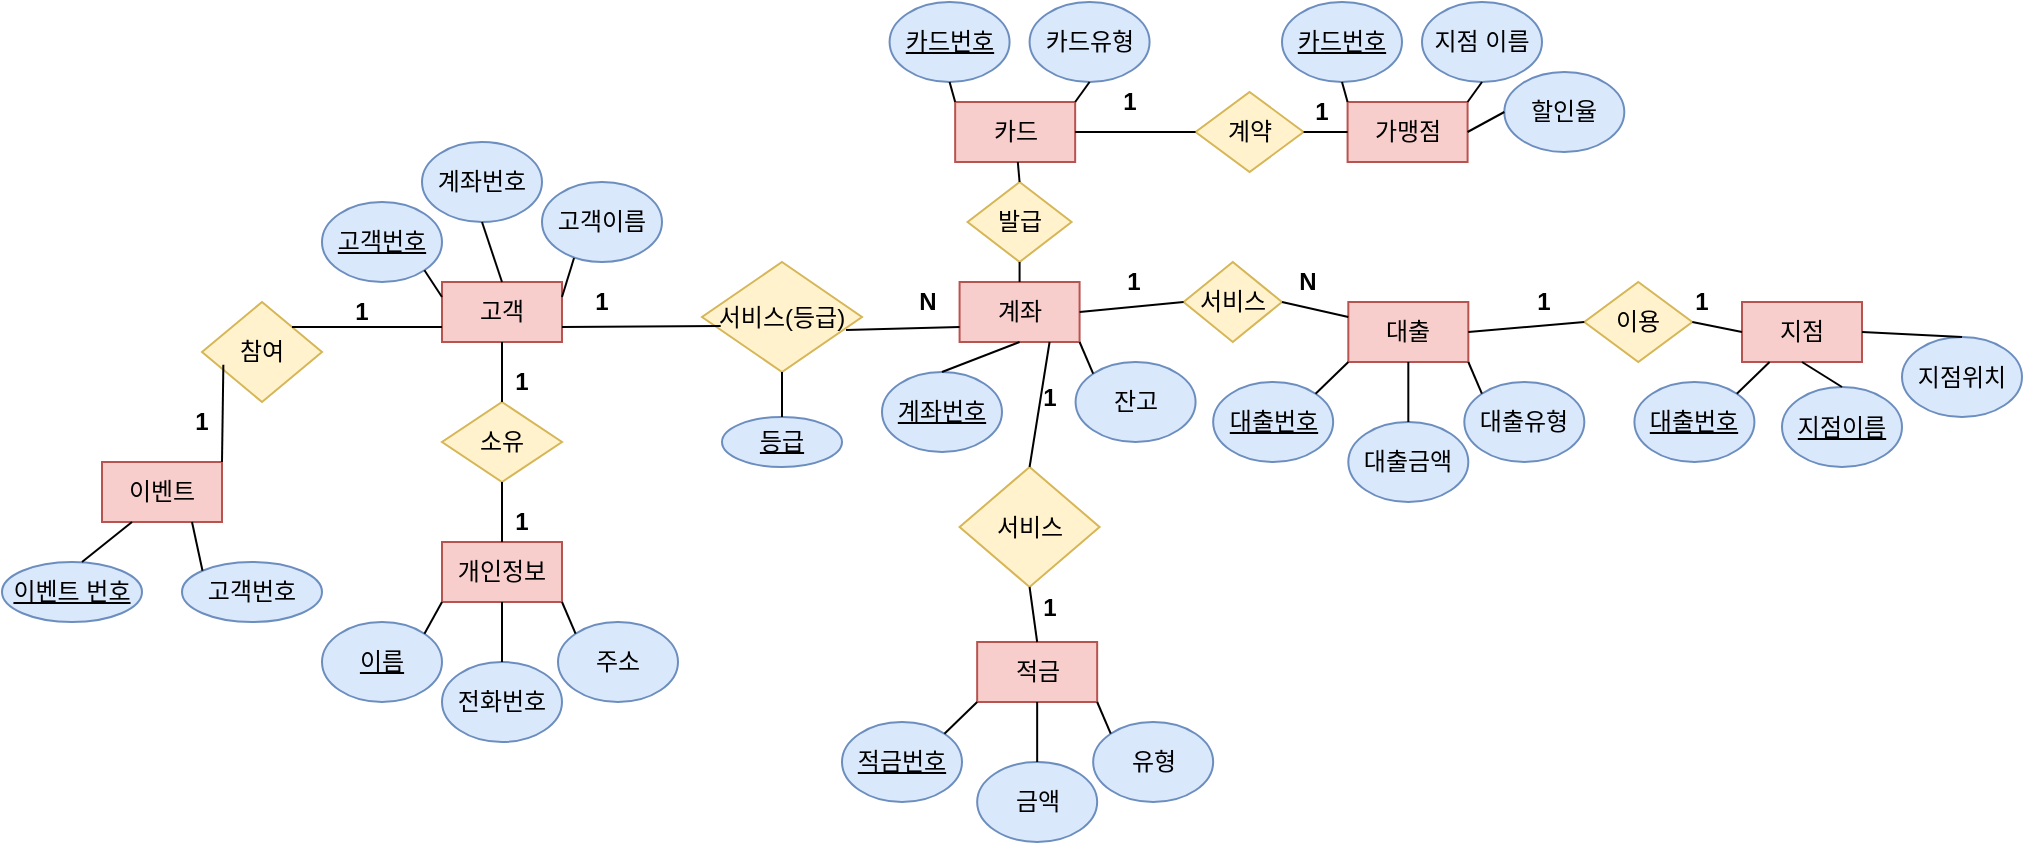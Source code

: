 <mxfile version="13.11.0" type="device"><diagram id="8YEZJ08GaJ_d-nWeHwc1" name="Page-1"><mxGraphModel dx="1185" dy="469" grid="1" gridSize="10" guides="1" tooltips="1" connect="1" arrows="1" fold="1" page="1" pageScale="1" pageWidth="827" pageHeight="1169" math="0" shadow="0"><root><mxCell id="0"/><mxCell id="1" parent="0"/><mxCell id="sb_V1sinZNopQgRd-DUg-1" value="고객" style="rounded=0;whiteSpace=wrap;html=1;fillColor=#f8cecc;strokeColor=#b85450;" parent="1" vertex="1"><mxGeometry x="250" y="150" width="60" height="30" as="geometry"/></mxCell><mxCell id="sb_V1sinZNopQgRd-DUg-2" value="고객번호" style="ellipse;whiteSpace=wrap;html=1;fillColor=#dae8fc;strokeColor=#6c8ebf;fontStyle=4" parent="1" vertex="1"><mxGeometry x="190" y="110" width="60" height="40" as="geometry"/></mxCell><mxCell id="sb_V1sinZNopQgRd-DUg-3" value="계좌번호" style="ellipse;whiteSpace=wrap;html=1;fillColor=#dae8fc;strokeColor=#6c8ebf;" parent="1" vertex="1"><mxGeometry x="240" y="80" width="60" height="40" as="geometry"/></mxCell><mxCell id="sb_V1sinZNopQgRd-DUg-4" value="고객이름" style="ellipse;whiteSpace=wrap;html=1;fillColor=#dae8fc;strokeColor=#6c8ebf;" parent="1" vertex="1"><mxGeometry x="300" y="100" width="60" height="40" as="geometry"/></mxCell><mxCell id="sb_V1sinZNopQgRd-DUg-5" value="" style="endArrow=none;html=1;entryX=1;entryY=1;entryDx=0;entryDy=0;exitX=0;exitY=0.25;exitDx=0;exitDy=0;" parent="1" source="sb_V1sinZNopQgRd-DUg-1" target="sb_V1sinZNopQgRd-DUg-2" edge="1"><mxGeometry width="50" height="50" relative="1" as="geometry"><mxPoint x="210" y="240" as="sourcePoint"/><mxPoint x="260" y="190" as="targetPoint"/></mxGeometry></mxCell><mxCell id="sb_V1sinZNopQgRd-DUg-6" value="" style="endArrow=none;html=1;entryX=0.5;entryY=1;entryDx=0;entryDy=0;exitX=0.5;exitY=0;exitDx=0;exitDy=0;" parent="1" source="sb_V1sinZNopQgRd-DUg-1" target="sb_V1sinZNopQgRd-DUg-3" edge="1"><mxGeometry width="50" height="50" relative="1" as="geometry"><mxPoint x="240" y="180" as="sourcePoint"/><mxPoint x="290" y="130" as="targetPoint"/></mxGeometry></mxCell><mxCell id="sb_V1sinZNopQgRd-DUg-7" value="" style="endArrow=none;html=1;entryX=0.267;entryY=0.95;entryDx=0;entryDy=0;entryPerimeter=0;exitX=1;exitY=0.25;exitDx=0;exitDy=0;" parent="1" source="sb_V1sinZNopQgRd-DUg-1" target="sb_V1sinZNopQgRd-DUg-4" edge="1"><mxGeometry width="50" height="50" relative="1" as="geometry"><mxPoint x="260" y="260" as="sourcePoint"/><mxPoint x="310" y="210" as="targetPoint"/></mxGeometry></mxCell><mxCell id="sb_V1sinZNopQgRd-DUg-8" value="이벤트" style="rounded=0;whiteSpace=wrap;html=1;fillColor=#f8cecc;strokeColor=#b85450;" parent="1" vertex="1"><mxGeometry x="80" y="240" width="60" height="30" as="geometry"/></mxCell><mxCell id="sb_V1sinZNopQgRd-DUg-9" value="이벤트 번호" style="ellipse;whiteSpace=wrap;html=1;fillColor=#dae8fc;strokeColor=#6c8ebf;fontStyle=4" parent="1" vertex="1"><mxGeometry x="30" y="290" width="70" height="30" as="geometry"/></mxCell><mxCell id="sb_V1sinZNopQgRd-DUg-10" value="고객번호" style="ellipse;whiteSpace=wrap;html=1;fillColor=#dae8fc;strokeColor=#6c8ebf;" parent="1" vertex="1"><mxGeometry x="120" y="290" width="70" height="30" as="geometry"/></mxCell><mxCell id="sb_V1sinZNopQgRd-DUg-11" value="" style="endArrow=none;html=1;entryX=0.25;entryY=1;entryDx=0;entryDy=0;" parent="1" target="sb_V1sinZNopQgRd-DUg-8" edge="1"><mxGeometry width="50" height="50" relative="1" as="geometry"><mxPoint x="70" y="290" as="sourcePoint"/><mxPoint x="120" y="240" as="targetPoint"/></mxGeometry></mxCell><mxCell id="sb_V1sinZNopQgRd-DUg-12" value="" style="endArrow=none;html=1;entryX=0.75;entryY=1;entryDx=0;entryDy=0;exitX=0;exitY=0;exitDx=0;exitDy=0;" parent="1" source="sb_V1sinZNopQgRd-DUg-10" target="sb_V1sinZNopQgRd-DUg-8" edge="1"><mxGeometry width="50" height="50" relative="1" as="geometry"><mxPoint x="50" y="420" as="sourcePoint"/><mxPoint x="100" y="370" as="targetPoint"/></mxGeometry></mxCell><mxCell id="sb_V1sinZNopQgRd-DUg-13" value="참여" style="rhombus;whiteSpace=wrap;html=1;fillColor=#fff2cc;strokeColor=#d6b656;" parent="1" vertex="1"><mxGeometry x="130" y="160" width="60" height="50" as="geometry"/></mxCell><mxCell id="sb_V1sinZNopQgRd-DUg-14" value="" style="endArrow=none;html=1;entryX=0;entryY=0.75;entryDx=0;entryDy=0;exitX=1;exitY=0;exitDx=0;exitDy=0;" parent="1" source="sb_V1sinZNopQgRd-DUg-13" target="sb_V1sinZNopQgRd-DUg-1" edge="1"><mxGeometry width="50" height="50" relative="1" as="geometry"><mxPoint x="210" y="280" as="sourcePoint"/><mxPoint x="260" y="230" as="targetPoint"/></mxGeometry></mxCell><mxCell id="sb_V1sinZNopQgRd-DUg-15" value="" style="endArrow=none;html=1;exitX=1;exitY=0;exitDx=0;exitDy=0;entryX=0.178;entryY=0.627;entryDx=0;entryDy=0;entryPerimeter=0;" parent="1" source="sb_V1sinZNopQgRd-DUg-8" target="sb_V1sinZNopQgRd-DUg-13" edge="1"><mxGeometry width="50" height="50" relative="1" as="geometry"><mxPoint x="90" y="240" as="sourcePoint"/><mxPoint x="140" y="200" as="targetPoint"/></mxGeometry></mxCell><mxCell id="sb_V1sinZNopQgRd-DUg-16" value="소유" style="rhombus;whiteSpace=wrap;html=1;fillColor=#fff2cc;strokeColor=#d6b656;" parent="1" vertex="1"><mxGeometry x="250" y="210" width="60" height="40" as="geometry"/></mxCell><mxCell id="sb_V1sinZNopQgRd-DUg-17" value="" style="endArrow=none;html=1;exitX=0.5;exitY=0;exitDx=0;exitDy=0;" parent="1" source="sb_V1sinZNopQgRd-DUg-16" edge="1"><mxGeometry width="50" height="50" relative="1" as="geometry"><mxPoint x="230" y="230" as="sourcePoint"/><mxPoint x="280" y="180" as="targetPoint"/></mxGeometry></mxCell><mxCell id="sb_V1sinZNopQgRd-DUg-18" value="개인정보" style="rounded=0;whiteSpace=wrap;html=1;fillColor=#f8cecc;strokeColor=#b85450;" parent="1" vertex="1"><mxGeometry x="250" y="280" width="60" height="30" as="geometry"/></mxCell><mxCell id="sb_V1sinZNopQgRd-DUg-19" value="" style="endArrow=none;html=1;entryX=0.5;entryY=1;entryDx=0;entryDy=0;exitX=0.5;exitY=0;exitDx=0;exitDy=0;" parent="1" source="sb_V1sinZNopQgRd-DUg-18" target="sb_V1sinZNopQgRd-DUg-16" edge="1"><mxGeometry width="50" height="50" relative="1" as="geometry"><mxPoint x="350" y="320" as="sourcePoint"/><mxPoint x="400" y="270" as="targetPoint"/></mxGeometry></mxCell><mxCell id="sb_V1sinZNopQgRd-DUg-20" value="이름" style="ellipse;whiteSpace=wrap;html=1;fillColor=#dae8fc;strokeColor=#6c8ebf;fontStyle=4" parent="1" vertex="1"><mxGeometry x="190" y="320" width="60" height="40" as="geometry"/></mxCell><mxCell id="sb_V1sinZNopQgRd-DUg-21" value="전화번호" style="ellipse;whiteSpace=wrap;html=1;fillColor=#dae8fc;strokeColor=#6c8ebf;" parent="1" vertex="1"><mxGeometry x="250" y="340" width="60" height="40" as="geometry"/></mxCell><mxCell id="sb_V1sinZNopQgRd-DUg-22" value="주소" style="ellipse;whiteSpace=wrap;html=1;fillColor=#dae8fc;strokeColor=#6c8ebf;" parent="1" vertex="1"><mxGeometry x="308" y="320" width="60" height="40" as="geometry"/></mxCell><mxCell id="sb_V1sinZNopQgRd-DUg-23" value="" style="endArrow=none;html=1;entryX=0;entryY=1;entryDx=0;entryDy=0;exitX=1;exitY=0;exitDx=0;exitDy=0;" parent="1" source="sb_V1sinZNopQgRd-DUg-20" target="sb_V1sinZNopQgRd-DUg-18" edge="1"><mxGeometry width="50" height="50" relative="1" as="geometry"><mxPoint x="190" y="410" as="sourcePoint"/><mxPoint x="240" y="360" as="targetPoint"/></mxGeometry></mxCell><mxCell id="sb_V1sinZNopQgRd-DUg-24" value="" style="endArrow=none;html=1;entryX=0.5;entryY=1;entryDx=0;entryDy=0;exitX=0.5;exitY=0;exitDx=0;exitDy=0;" parent="1" source="sb_V1sinZNopQgRd-DUg-21" target="sb_V1sinZNopQgRd-DUg-18" edge="1"><mxGeometry width="50" height="50" relative="1" as="geometry"><mxPoint x="210" y="390" as="sourcePoint"/><mxPoint x="260" y="340" as="targetPoint"/></mxGeometry></mxCell><mxCell id="sb_V1sinZNopQgRd-DUg-25" value="" style="endArrow=none;html=1;entryX=1;entryY=1;entryDx=0;entryDy=0;exitX=0;exitY=0;exitDx=0;exitDy=0;" parent="1" source="sb_V1sinZNopQgRd-DUg-22" target="sb_V1sinZNopQgRd-DUg-18" edge="1"><mxGeometry width="50" height="50" relative="1" as="geometry"><mxPoint x="380" y="440" as="sourcePoint"/><mxPoint x="430" y="390" as="targetPoint"/></mxGeometry></mxCell><mxCell id="sb_V1sinZNopQgRd-DUg-26" value="서비스(등급)" style="rhombus;whiteSpace=wrap;html=1;fillColor=#fff2cc;strokeColor=#d6b656;" parent="1" vertex="1"><mxGeometry x="380" y="140" width="80" height="55" as="geometry"/></mxCell><mxCell id="sb_V1sinZNopQgRd-DUg-27" value="등급" style="ellipse;whiteSpace=wrap;html=1;fillColor=#dae8fc;strokeColor=#6c8ebf;fontStyle=4" parent="1" vertex="1"><mxGeometry x="390" y="217.5" width="60" height="25" as="geometry"/></mxCell><mxCell id="sb_V1sinZNopQgRd-DUg-28" value="" style="endArrow=none;html=1;exitX=1;exitY=0.75;exitDx=0;exitDy=0;entryX=0.117;entryY=0.582;entryDx=0;entryDy=0;entryPerimeter=0;" parent="1" source="sb_V1sinZNopQgRd-DUg-1" target="sb_V1sinZNopQgRd-DUg-26" edge="1"><mxGeometry width="50" height="50" relative="1" as="geometry"><mxPoint x="350" y="200" as="sourcePoint"/><mxPoint x="400" y="150" as="targetPoint"/></mxGeometry></mxCell><mxCell id="sb_V1sinZNopQgRd-DUg-29" value="" style="endArrow=none;html=1;entryX=0.5;entryY=1;entryDx=0;entryDy=0;exitX=0.5;exitY=0;exitDx=0;exitDy=0;" parent="1" source="sb_V1sinZNopQgRd-DUg-27" target="sb_V1sinZNopQgRd-DUg-26" edge="1"><mxGeometry width="50" height="50" relative="1" as="geometry"><mxPoint x="460" y="350" as="sourcePoint"/><mxPoint x="510" y="300" as="targetPoint"/></mxGeometry></mxCell><mxCell id="sb_V1sinZNopQgRd-DUg-30" value="계좌" style="rounded=0;whiteSpace=wrap;html=1;fillColor=#f8cecc;strokeColor=#b85450;" parent="1" vertex="1"><mxGeometry x="508.79" y="150" width="60" height="30" as="geometry"/></mxCell><mxCell id="sb_V1sinZNopQgRd-DUg-31" value="계좌번호" style="ellipse;whiteSpace=wrap;html=1;fillColor=#dae8fc;strokeColor=#6c8ebf;fontStyle=4" parent="1" vertex="1"><mxGeometry x="470.0" y="195" width="60" height="40" as="geometry"/></mxCell><mxCell id="sb_V1sinZNopQgRd-DUg-32" value="잔고" style="ellipse;whiteSpace=wrap;html=1;fillColor=#dae8fc;strokeColor=#6c8ebf;" parent="1" vertex="1"><mxGeometry x="566.79" y="190" width="60" height="40" as="geometry"/></mxCell><mxCell id="sb_V1sinZNopQgRd-DUg-33" value="" style="endArrow=none;html=1;entryX=0;entryY=0.75;entryDx=0;entryDy=0;exitX=0.9;exitY=0.618;exitDx=0;exitDy=0;exitPerimeter=0;" parent="1" source="sb_V1sinZNopQgRd-DUg-26" target="sb_V1sinZNopQgRd-DUg-30" edge="1"><mxGeometry width="50" height="50" relative="1" as="geometry"><mxPoint x="500.003" y="195.858" as="sourcePoint"/><mxPoint x="498.79" y="230" as="targetPoint"/></mxGeometry></mxCell><mxCell id="sb_V1sinZNopQgRd-DUg-34" value="" style="endArrow=none;html=1;entryX=0.5;entryY=1;entryDx=0;entryDy=0;exitX=0.5;exitY=0;exitDx=0;exitDy=0;" parent="1" source="sb_V1sinZNopQgRd-DUg-31" target="sb_V1sinZNopQgRd-DUg-30" edge="1"><mxGeometry width="50" height="50" relative="1" as="geometry"><mxPoint x="468.79" y="260" as="sourcePoint"/><mxPoint x="518.79" y="210" as="targetPoint"/></mxGeometry></mxCell><mxCell id="sb_V1sinZNopQgRd-DUg-35" value="" style="endArrow=none;html=1;entryX=1;entryY=1;entryDx=0;entryDy=0;exitX=0;exitY=0;exitDx=0;exitDy=0;" parent="1" source="sb_V1sinZNopQgRd-DUg-32" target="sb_V1sinZNopQgRd-DUg-30" edge="1"><mxGeometry width="50" height="50" relative="1" as="geometry"><mxPoint x="638.79" y="310" as="sourcePoint"/><mxPoint x="688.79" y="260" as="targetPoint"/></mxGeometry></mxCell><mxCell id="sb_V1sinZNopQgRd-DUg-36" value="서비스" style="rhombus;whiteSpace=wrap;html=1;fillColor=#fff2cc;strokeColor=#d6b656;" parent="1" vertex="1"><mxGeometry x="508.79" y="242.5" width="70" height="60" as="geometry"/></mxCell><mxCell id="sb_V1sinZNopQgRd-DUg-37" value="" style="endArrow=none;html=1;entryX=0.75;entryY=1;entryDx=0;entryDy=0;exitX=0.5;exitY=0;exitDx=0;exitDy=0;" parent="1" source="sb_V1sinZNopQgRd-DUg-36" target="sb_V1sinZNopQgRd-DUg-30" edge="1"><mxGeometry width="50" height="50" relative="1" as="geometry"><mxPoint x="440" y="380" as="sourcePoint"/><mxPoint x="490" y="330" as="targetPoint"/></mxGeometry></mxCell><mxCell id="sb_V1sinZNopQgRd-DUg-38" value="적금" style="rounded=0;whiteSpace=wrap;html=1;fillColor=#f8cecc;strokeColor=#b85450;" parent="1" vertex="1"><mxGeometry x="517.58" y="330" width="60" height="30" as="geometry"/></mxCell><mxCell id="sb_V1sinZNopQgRd-DUg-39" value="금액" style="ellipse;whiteSpace=wrap;html=1;fillColor=#dae8fc;strokeColor=#6c8ebf;" parent="1" vertex="1"><mxGeometry x="517.58" y="390" width="60" height="40" as="geometry"/></mxCell><mxCell id="sb_V1sinZNopQgRd-DUg-40" value="유형" style="ellipse;whiteSpace=wrap;html=1;fillColor=#dae8fc;strokeColor=#6c8ebf;" parent="1" vertex="1"><mxGeometry x="575.58" y="370" width="60" height="40" as="geometry"/></mxCell><mxCell id="sb_V1sinZNopQgRd-DUg-42" value="" style="endArrow=none;html=1;entryX=0.5;entryY=1;entryDx=0;entryDy=0;exitX=0.5;exitY=0;exitDx=0;exitDy=0;" parent="1" source="sb_V1sinZNopQgRd-DUg-39" target="sb_V1sinZNopQgRd-DUg-38" edge="1"><mxGeometry width="50" height="50" relative="1" as="geometry"><mxPoint x="477.58" y="440" as="sourcePoint"/><mxPoint x="527.58" y="390" as="targetPoint"/></mxGeometry></mxCell><mxCell id="sb_V1sinZNopQgRd-DUg-43" value="" style="endArrow=none;html=1;entryX=1;entryY=1;entryDx=0;entryDy=0;exitX=0;exitY=0;exitDx=0;exitDy=0;" parent="1" source="sb_V1sinZNopQgRd-DUg-40" target="sb_V1sinZNopQgRd-DUg-38" edge="1"><mxGeometry width="50" height="50" relative="1" as="geometry"><mxPoint x="647.58" y="490" as="sourcePoint"/><mxPoint x="697.58" y="440" as="targetPoint"/></mxGeometry></mxCell><mxCell id="sb_V1sinZNopQgRd-DUg-45" value="" style="endArrow=none;html=1;entryX=0.5;entryY=1;entryDx=0;entryDy=0;exitX=0.5;exitY=0;exitDx=0;exitDy=0;" parent="1" source="sb_V1sinZNopQgRd-DUg-38" target="sb_V1sinZNopQgRd-DUg-36" edge="1"><mxGeometry width="50" height="50" relative="1" as="geometry"><mxPoint x="467.58" y="415" as="sourcePoint"/><mxPoint x="517.58" y="365" as="targetPoint"/></mxGeometry></mxCell><mxCell id="sb_V1sinZNopQgRd-DUg-47" value="적금번호" style="ellipse;whiteSpace=wrap;html=1;fillColor=#dae8fc;strokeColor=#6c8ebf;fontStyle=4" parent="1" vertex="1"><mxGeometry x="450.0" y="370" width="60" height="40" as="geometry"/></mxCell><mxCell id="sb_V1sinZNopQgRd-DUg-48" value="" style="endArrow=none;html=1;entryX=0;entryY=1;entryDx=0;entryDy=0;exitX=1;exitY=0;exitDx=0;exitDy=0;" parent="1" source="sb_V1sinZNopQgRd-DUg-47" target="sb_V1sinZNopQgRd-DUg-38" edge="1"><mxGeometry width="50" height="50" relative="1" as="geometry"><mxPoint x="430" y="320" as="sourcePoint"/><mxPoint x="480" y="270" as="targetPoint"/></mxGeometry></mxCell><mxCell id="sb_V1sinZNopQgRd-DUg-49" value="발급" style="rhombus;whiteSpace=wrap;html=1;fillColor=#fff2cc;strokeColor=#d6b656;" parent="1" vertex="1"><mxGeometry x="512.79" y="100" width="52" height="40" as="geometry"/></mxCell><mxCell id="sb_V1sinZNopQgRd-DUg-50" value="" style="endArrow=none;html=1;exitX=0.5;exitY=0;exitDx=0;exitDy=0;entryX=0.5;entryY=1;entryDx=0;entryDy=0;" parent="1" source="sb_V1sinZNopQgRd-DUg-30" target="sb_V1sinZNopQgRd-DUg-49" edge="1"><mxGeometry width="50" height="50" relative="1" as="geometry"><mxPoint x="610" y="140" as="sourcePoint"/><mxPoint x="660" y="90" as="targetPoint"/></mxGeometry></mxCell><mxCell id="sb_V1sinZNopQgRd-DUg-51" value="카드" style="rounded=0;whiteSpace=wrap;html=1;fillColor=#f8cecc;strokeColor=#b85450;" parent="1" vertex="1"><mxGeometry x="506.58" y="60" width="60" height="30" as="geometry"/></mxCell><mxCell id="sb_V1sinZNopQgRd-DUg-52" value="" style="endArrow=none;html=1;exitX=0.5;exitY=0;exitDx=0;exitDy=0;" parent="1" source="sb_V1sinZNopQgRd-DUg-49" target="sb_V1sinZNopQgRd-DUg-51" edge="1"><mxGeometry width="50" height="50" relative="1" as="geometry"><mxPoint x="610" y="120" as="sourcePoint"/><mxPoint x="660" y="70" as="targetPoint"/></mxGeometry></mxCell><mxCell id="sb_V1sinZNopQgRd-DUg-53" value="카드번호" style="ellipse;whiteSpace=wrap;html=1;fillColor=#dae8fc;strokeColor=#6c8ebf;fontStyle=4" parent="1" vertex="1"><mxGeometry x="473.79" y="10" width="60" height="40" as="geometry"/></mxCell><mxCell id="sb_V1sinZNopQgRd-DUg-54" value="카드유형" style="ellipse;whiteSpace=wrap;html=1;fillColor=#dae8fc;strokeColor=#6c8ebf;" parent="1" vertex="1"><mxGeometry x="543.79" y="10" width="60" height="40" as="geometry"/></mxCell><mxCell id="sb_V1sinZNopQgRd-DUg-55" value="" style="endArrow=none;html=1;entryX=0.5;entryY=1;entryDx=0;entryDy=0;exitX=0;exitY=0;exitDx=0;exitDy=0;" parent="1" source="sb_V1sinZNopQgRd-DUg-51" target="sb_V1sinZNopQgRd-DUg-53" edge="1"><mxGeometry width="50" height="50" relative="1" as="geometry"><mxPoint x="573.79" y="140" as="sourcePoint"/><mxPoint x="623.79" y="90" as="targetPoint"/></mxGeometry></mxCell><mxCell id="sb_V1sinZNopQgRd-DUg-56" value="" style="endArrow=none;html=1;entryX=0.5;entryY=1;entryDx=0;entryDy=0;exitX=1;exitY=0;exitDx=0;exitDy=0;" parent="1" source="sb_V1sinZNopQgRd-DUg-51" target="sb_V1sinZNopQgRd-DUg-54" edge="1"><mxGeometry width="50" height="50" relative="1" as="geometry"><mxPoint x="553.79" y="120" as="sourcePoint"/><mxPoint x="603.79" y="70" as="targetPoint"/></mxGeometry></mxCell><mxCell id="sb_V1sinZNopQgRd-DUg-57" value="계약" style="rhombus;whiteSpace=wrap;html=1;fillColor=#fff2cc;strokeColor=#d6b656;" parent="1" vertex="1"><mxGeometry x="626.79" y="55" width="54" height="40" as="geometry"/></mxCell><mxCell id="sb_V1sinZNopQgRd-DUg-58" value="" style="endArrow=none;html=1;exitX=1;exitY=0.5;exitDx=0;exitDy=0;entryX=0;entryY=0.5;entryDx=0;entryDy=0;" parent="1" source="sb_V1sinZNopQgRd-DUg-51" target="sb_V1sinZNopQgRd-DUg-57" edge="1"><mxGeometry width="50" height="50" relative="1" as="geometry"><mxPoint x="670" y="60" as="sourcePoint"/><mxPoint x="720" y="10" as="targetPoint"/></mxGeometry></mxCell><mxCell id="sb_V1sinZNopQgRd-DUg-59" value="가맹점" style="rounded=0;whiteSpace=wrap;html=1;fillColor=#f8cecc;strokeColor=#b85450;" parent="1" vertex="1"><mxGeometry x="702.79" y="60" width="60" height="30" as="geometry"/></mxCell><mxCell id="sb_V1sinZNopQgRd-DUg-60" value="카드번호" style="ellipse;whiteSpace=wrap;html=1;fillColor=#dae8fc;strokeColor=#6c8ebf;fontStyle=4" parent="1" vertex="1"><mxGeometry x="670" y="10" width="60" height="40" as="geometry"/></mxCell><mxCell id="sb_V1sinZNopQgRd-DUg-61" value="지점 이름" style="ellipse;whiteSpace=wrap;html=1;fillColor=#dae8fc;strokeColor=#6c8ebf;" parent="1" vertex="1"><mxGeometry x="740" y="10" width="60" height="40" as="geometry"/></mxCell><mxCell id="sb_V1sinZNopQgRd-DUg-62" value="" style="endArrow=none;html=1;entryX=0.5;entryY=1;entryDx=0;entryDy=0;exitX=0;exitY=0;exitDx=0;exitDy=0;" parent="1" source="sb_V1sinZNopQgRd-DUg-59" target="sb_V1sinZNopQgRd-DUg-60" edge="1"><mxGeometry width="50" height="50" relative="1" as="geometry"><mxPoint x="770" y="140" as="sourcePoint"/><mxPoint x="820" y="90" as="targetPoint"/></mxGeometry></mxCell><mxCell id="sb_V1sinZNopQgRd-DUg-63" value="" style="endArrow=none;html=1;entryX=0.5;entryY=1;entryDx=0;entryDy=0;exitX=1;exitY=0;exitDx=0;exitDy=0;" parent="1" source="sb_V1sinZNopQgRd-DUg-59" target="sb_V1sinZNopQgRd-DUg-61" edge="1"><mxGeometry width="50" height="50" relative="1" as="geometry"><mxPoint x="750" y="120" as="sourcePoint"/><mxPoint x="800" y="70" as="targetPoint"/></mxGeometry></mxCell><mxCell id="sb_V1sinZNopQgRd-DUg-64" value="" style="endArrow=none;html=1;exitX=1;exitY=0.5;exitDx=0;exitDy=0;entryX=0;entryY=0.5;entryDx=0;entryDy=0;" parent="1" source="sb_V1sinZNopQgRd-DUg-57" target="sb_V1sinZNopQgRd-DUg-59" edge="1"><mxGeometry width="50" height="50" relative="1" as="geometry"><mxPoint x="650" y="140" as="sourcePoint"/><mxPoint x="700" y="90" as="targetPoint"/></mxGeometry></mxCell><mxCell id="sb_V1sinZNopQgRd-DUg-65" value="서비스" style="rhombus;whiteSpace=wrap;html=1;fillColor=#fff2cc;strokeColor=#d6b656;" parent="1" vertex="1"><mxGeometry x="620.79" y="140" width="49.21" height="40" as="geometry"/></mxCell><mxCell id="sb_V1sinZNopQgRd-DUg-66" value="대출" style="rounded=0;whiteSpace=wrap;html=1;fillColor=#f8cecc;strokeColor=#b85450;" parent="1" vertex="1"><mxGeometry x="703.16" y="160" width="60" height="30" as="geometry"/></mxCell><mxCell id="sb_V1sinZNopQgRd-DUg-67" value="대출금액" style="ellipse;whiteSpace=wrap;html=1;fillColor=#dae8fc;strokeColor=#6c8ebf;" parent="1" vertex="1"><mxGeometry x="703.16" y="220" width="60" height="40" as="geometry"/></mxCell><mxCell id="sb_V1sinZNopQgRd-DUg-68" value="대출유형" style="ellipse;whiteSpace=wrap;html=1;fillColor=#dae8fc;strokeColor=#6c8ebf;" parent="1" vertex="1"><mxGeometry x="761.16" y="200" width="60" height="40" as="geometry"/></mxCell><mxCell id="sb_V1sinZNopQgRd-DUg-69" value="" style="endArrow=none;html=1;entryX=0.5;entryY=1;entryDx=0;entryDy=0;exitX=0.5;exitY=0;exitDx=0;exitDy=0;" parent="1" source="sb_V1sinZNopQgRd-DUg-67" target="sb_V1sinZNopQgRd-DUg-66" edge="1"><mxGeometry width="50" height="50" relative="1" as="geometry"><mxPoint x="663.16" y="270" as="sourcePoint"/><mxPoint x="713.16" y="220" as="targetPoint"/></mxGeometry></mxCell><mxCell id="sb_V1sinZNopQgRd-DUg-70" value="" style="endArrow=none;html=1;entryX=1;entryY=1;entryDx=0;entryDy=0;exitX=0;exitY=0;exitDx=0;exitDy=0;" parent="1" source="sb_V1sinZNopQgRd-DUg-68" target="sb_V1sinZNopQgRd-DUg-66" edge="1"><mxGeometry width="50" height="50" relative="1" as="geometry"><mxPoint x="833.16" y="320" as="sourcePoint"/><mxPoint x="883.16" y="270" as="targetPoint"/></mxGeometry></mxCell><mxCell id="sb_V1sinZNopQgRd-DUg-71" value="대출번호" style="ellipse;whiteSpace=wrap;html=1;fillColor=#dae8fc;strokeColor=#6c8ebf;fontStyle=4" parent="1" vertex="1"><mxGeometry x="635.58" y="200" width="60" height="40" as="geometry"/></mxCell><mxCell id="sb_V1sinZNopQgRd-DUg-72" value="" style="endArrow=none;html=1;entryX=0;entryY=1;entryDx=0;entryDy=0;exitX=1;exitY=0;exitDx=0;exitDy=0;" parent="1" source="sb_V1sinZNopQgRd-DUg-71" target="sb_V1sinZNopQgRd-DUg-66" edge="1"><mxGeometry width="50" height="50" relative="1" as="geometry"><mxPoint x="615.58" y="150" as="sourcePoint"/><mxPoint x="665.58" y="100" as="targetPoint"/></mxGeometry></mxCell><mxCell id="sb_V1sinZNopQgRd-DUg-73" value="" style="endArrow=none;html=1;exitX=1;exitY=0.5;exitDx=0;exitDy=0;entryX=0;entryY=0.5;entryDx=0;entryDy=0;" parent="1" source="sb_V1sinZNopQgRd-DUg-30" target="sb_V1sinZNopQgRd-DUg-65" edge="1"><mxGeometry width="50" height="50" relative="1" as="geometry"><mxPoint x="590" y="190" as="sourcePoint"/><mxPoint x="640" y="140" as="targetPoint"/></mxGeometry></mxCell><mxCell id="sb_V1sinZNopQgRd-DUg-74" value="" style="endArrow=none;html=1;entryX=1;entryY=0.5;entryDx=0;entryDy=0;exitX=0;exitY=0.25;exitDx=0;exitDy=0;" parent="1" source="sb_V1sinZNopQgRd-DUg-66" target="sb_V1sinZNopQgRd-DUg-65" edge="1"><mxGeometry width="50" height="50" relative="1" as="geometry"><mxPoint x="580" y="260" as="sourcePoint"/><mxPoint x="630" y="210" as="targetPoint"/></mxGeometry></mxCell><mxCell id="sb_V1sinZNopQgRd-DUg-75" value="이용" style="rhombus;whiteSpace=wrap;html=1;fillColor=#fff2cc;strokeColor=#d6b656;" parent="1" vertex="1"><mxGeometry x="821.16" y="150" width="54" height="40" as="geometry"/></mxCell><mxCell id="sb_V1sinZNopQgRd-DUg-76" value="" style="endArrow=none;html=1;exitX=1;exitY=0.5;exitDx=0;exitDy=0;entryX=0;entryY=0.5;entryDx=0;entryDy=0;" parent="1" source="sb_V1sinZNopQgRd-DUg-66" target="sb_V1sinZNopQgRd-DUg-75" edge="1"><mxGeometry width="50" height="50" relative="1" as="geometry"><mxPoint x="771.16" y="170" as="sourcePoint"/><mxPoint x="821.16" y="120" as="targetPoint"/></mxGeometry></mxCell><mxCell id="sb_V1sinZNopQgRd-DUg-77" value="지점" style="rounded=0;whiteSpace=wrap;html=1;fillColor=#f8cecc;strokeColor=#b85450;" parent="1" vertex="1"><mxGeometry x="900" y="160" width="60" height="30" as="geometry"/></mxCell><mxCell id="sb_V1sinZNopQgRd-DUg-78" value="지점이름" style="ellipse;whiteSpace=wrap;html=1;fillColor=#dae8fc;strokeColor=#6c8ebf;fontStyle=4" parent="1" vertex="1"><mxGeometry x="920" y="202.5" width="60" height="40" as="geometry"/></mxCell><mxCell id="sb_V1sinZNopQgRd-DUg-79" value="지점위치" style="ellipse;whiteSpace=wrap;html=1;fillColor=#dae8fc;strokeColor=#6c8ebf;" parent="1" vertex="1"><mxGeometry x="980" y="177.5" width="60" height="40" as="geometry"/></mxCell><mxCell id="sb_V1sinZNopQgRd-DUg-80" value="" style="endArrow=none;html=1;exitX=1;exitY=0.5;exitDx=0;exitDy=0;entryX=0;entryY=0.5;entryDx=0;entryDy=0;" parent="1" source="sb_V1sinZNopQgRd-DUg-75" target="sb_V1sinZNopQgRd-DUg-77" edge="1"><mxGeometry width="50" height="50" relative="1" as="geometry"><mxPoint x="900" y="150" as="sourcePoint"/><mxPoint x="950" y="100" as="targetPoint"/></mxGeometry></mxCell><mxCell id="sb_V1sinZNopQgRd-DUg-81" value="" style="endArrow=none;html=1;entryX=0.5;entryY=1;entryDx=0;entryDy=0;exitX=0.5;exitY=0;exitDx=0;exitDy=0;" parent="1" source="sb_V1sinZNopQgRd-DUg-78" target="sb_V1sinZNopQgRd-DUg-77" edge="1"><mxGeometry width="50" height="50" relative="1" as="geometry"><mxPoint x="1010" y="306.84" as="sourcePoint"/><mxPoint x="1017.98" y="178.16" as="targetPoint"/></mxGeometry></mxCell><mxCell id="sb_V1sinZNopQgRd-DUg-82" value="" style="endArrow=none;html=1;entryX=1;entryY=0.5;entryDx=0;entryDy=0;exitX=0.5;exitY=0;exitDx=0;exitDy=0;" parent="1" source="sb_V1sinZNopQgRd-DUg-79" target="sb_V1sinZNopQgRd-DUg-77" edge="1"><mxGeometry width="50" height="50" relative="1" as="geometry"><mxPoint x="980" y="316.84" as="sourcePoint"/><mxPoint x="1063.34" y="178.85" as="targetPoint"/></mxGeometry></mxCell><mxCell id="LatQlsNlCth238RAxZiS-1" value="&lt;b&gt;1&lt;/b&gt;" style="text;html=1;strokeColor=none;fillColor=none;align=center;verticalAlign=middle;whiteSpace=wrap;rounded=0;" parent="1" vertex="1"><mxGeometry x="110" y="210" width="40" height="20" as="geometry"/></mxCell><mxCell id="LatQlsNlCth238RAxZiS-2" value="&lt;b&gt;1&lt;/b&gt;" style="text;html=1;strokeColor=none;fillColor=none;align=center;verticalAlign=middle;whiteSpace=wrap;rounded=0;" parent="1" vertex="1"><mxGeometry x="190" y="155" width="40" height="20" as="geometry"/></mxCell><mxCell id="LatQlsNlCth238RAxZiS-4" value="&lt;b&gt;1&lt;/b&gt;" style="text;html=1;strokeColor=none;fillColor=none;align=center;verticalAlign=middle;whiteSpace=wrap;rounded=0;" parent="1" vertex="1"><mxGeometry x="270" y="190" width="40" height="20" as="geometry"/></mxCell><mxCell id="LatQlsNlCth238RAxZiS-5" value="&lt;b&gt;1&lt;/b&gt;" style="text;html=1;strokeColor=none;fillColor=none;align=center;verticalAlign=middle;whiteSpace=wrap;rounded=0;" parent="1" vertex="1"><mxGeometry x="270" y="260" width="40" height="20" as="geometry"/></mxCell><mxCell id="LatQlsNlCth238RAxZiS-6" value="&lt;b&gt;1&lt;/b&gt;" style="text;html=1;strokeColor=none;fillColor=none;align=center;verticalAlign=middle;whiteSpace=wrap;rounded=0;" parent="1" vertex="1"><mxGeometry x="310" y="150" width="40" height="20" as="geometry"/></mxCell><mxCell id="LatQlsNlCth238RAxZiS-7" value="&lt;b&gt;N&lt;/b&gt;" style="text;html=1;strokeColor=none;fillColor=none;align=center;verticalAlign=middle;whiteSpace=wrap;rounded=0;" parent="1" vertex="1"><mxGeometry x="472.79" y="150" width="40" height="20" as="geometry"/></mxCell><mxCell id="LatQlsNlCth238RAxZiS-8" value="&lt;b&gt;1&lt;/b&gt;" style="text;html=1;strokeColor=none;fillColor=none;align=center;verticalAlign=middle;whiteSpace=wrap;rounded=0;" parent="1" vertex="1"><mxGeometry x="533.79" y="302.5" width="40" height="20" as="geometry"/></mxCell><mxCell id="LatQlsNlCth238RAxZiS-9" value="&lt;b&gt;1&lt;/b&gt;" style="text;html=1;strokeColor=none;fillColor=none;align=center;verticalAlign=middle;whiteSpace=wrap;rounded=0;" parent="1" vertex="1"><mxGeometry x="533.79" y="197.5" width="40" height="20" as="geometry"/></mxCell><mxCell id="LatQlsNlCth238RAxZiS-10" value="&lt;b&gt;1&lt;/b&gt;" style="text;html=1;strokeColor=none;fillColor=none;align=center;verticalAlign=middle;whiteSpace=wrap;rounded=0;" parent="1" vertex="1"><mxGeometry x="670" y="55" width="40" height="20" as="geometry"/></mxCell><mxCell id="LatQlsNlCth238RAxZiS-11" value="&lt;b&gt;1&lt;/b&gt;" style="text;html=1;strokeColor=none;fillColor=none;align=center;verticalAlign=middle;whiteSpace=wrap;rounded=0;" parent="1" vertex="1"><mxGeometry x="573.79" y="50" width="40" height="20" as="geometry"/></mxCell><mxCell id="LatQlsNlCth238RAxZiS-12" value="&lt;b&gt;1&lt;/b&gt;" style="text;html=1;strokeColor=none;fillColor=none;align=center;verticalAlign=middle;whiteSpace=wrap;rounded=0;" parent="1" vertex="1"><mxGeometry x="575.58" y="140" width="40" height="20" as="geometry"/></mxCell><mxCell id="LatQlsNlCth238RAxZiS-13" value="&lt;b&gt;N&lt;/b&gt;" style="text;html=1;strokeColor=none;fillColor=none;align=center;verticalAlign=middle;whiteSpace=wrap;rounded=0;" parent="1" vertex="1"><mxGeometry x="663.16" y="140" width="40" height="20" as="geometry"/></mxCell><mxCell id="LatQlsNlCth238RAxZiS-15" value="&lt;b&gt;1&lt;/b&gt;" style="text;html=1;strokeColor=none;fillColor=none;align=center;verticalAlign=middle;whiteSpace=wrap;rounded=0;" parent="1" vertex="1"><mxGeometry x="781.16" y="150" width="40" height="20" as="geometry"/></mxCell><mxCell id="LatQlsNlCth238RAxZiS-16" value="&lt;b&gt;1&lt;/b&gt;" style="text;html=1;strokeColor=none;fillColor=none;align=center;verticalAlign=middle;whiteSpace=wrap;rounded=0;" parent="1" vertex="1"><mxGeometry x="860" y="150" width="40" height="20" as="geometry"/></mxCell><mxCell id="TtRHfNGTqdvrneXGDGrv-2" value="할인율" style="ellipse;whiteSpace=wrap;html=1;fillColor=#dae8fc;strokeColor=#6c8ebf;" vertex="1" parent="1"><mxGeometry x="781.16" y="45" width="60" height="40" as="geometry"/></mxCell><mxCell id="TtRHfNGTqdvrneXGDGrv-3" value="" style="endArrow=none;html=1;exitX=1;exitY=0.5;exitDx=0;exitDy=0;entryX=0;entryY=0.5;entryDx=0;entryDy=0;" edge="1" parent="1" source="sb_V1sinZNopQgRd-DUg-59" target="TtRHfNGTqdvrneXGDGrv-2"><mxGeometry width="50" height="50" relative="1" as="geometry"><mxPoint x="790" y="80" as="sourcePoint"/><mxPoint x="840" y="30" as="targetPoint"/></mxGeometry></mxCell><mxCell id="TtRHfNGTqdvrneXGDGrv-5" value="대출번호" style="ellipse;whiteSpace=wrap;html=1;fillColor=#dae8fc;strokeColor=#6c8ebf;fontStyle=4" vertex="1" parent="1"><mxGeometry x="846.21" y="200" width="60" height="40" as="geometry"/></mxCell><mxCell id="TtRHfNGTqdvrneXGDGrv-6" value="" style="endArrow=none;html=1;entryX=0;entryY=1;entryDx=0;entryDy=0;exitX=1;exitY=0;exitDx=0;exitDy=0;" edge="1" parent="1" source="TtRHfNGTqdvrneXGDGrv-5"><mxGeometry width="50" height="50" relative="1" as="geometry"><mxPoint x="826.21" y="150" as="sourcePoint"/><mxPoint x="913.79" y="190" as="targetPoint"/></mxGeometry></mxCell></root></mxGraphModel></diagram></mxfile>